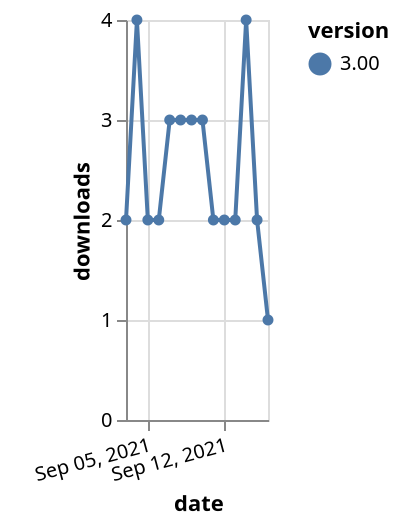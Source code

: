 {"$schema": "https://vega.github.io/schema/vega-lite/v5.json", "description": "A simple bar chart with embedded data.", "data": {"values": [{"date": "2021-09-03", "total": 2688, "delta": 2, "version": "3.00"}, {"date": "2021-09-04", "total": 2692, "delta": 4, "version": "3.00"}, {"date": "2021-09-05", "total": 2694, "delta": 2, "version": "3.00"}, {"date": "2021-09-06", "total": 2696, "delta": 2, "version": "3.00"}, {"date": "2021-09-07", "total": 2699, "delta": 3, "version": "3.00"}, {"date": "2021-09-08", "total": 2702, "delta": 3, "version": "3.00"}, {"date": "2021-09-09", "total": 2705, "delta": 3, "version": "3.00"}, {"date": "2021-09-10", "total": 2708, "delta": 3, "version": "3.00"}, {"date": "2021-09-11", "total": 2710, "delta": 2, "version": "3.00"}, {"date": "2021-09-12", "total": 2712, "delta": 2, "version": "3.00"}, {"date": "2021-09-13", "total": 2714, "delta": 2, "version": "3.00"}, {"date": "2021-09-14", "total": 2718, "delta": 4, "version": "3.00"}, {"date": "2021-09-15", "total": 2720, "delta": 2, "version": "3.00"}, {"date": "2021-09-16", "total": 2721, "delta": 1, "version": "3.00"}]}, "width": "container", "mark": {"type": "line", "point": {"filled": true}}, "encoding": {"x": {"field": "date", "type": "temporal", "timeUnit": "yearmonthdate", "title": "date", "axis": {"labelAngle": -15}}, "y": {"field": "delta", "type": "quantitative", "title": "downloads"}, "color": {"field": "version", "type": "nominal"}, "tooltip": {"field": "delta"}}}